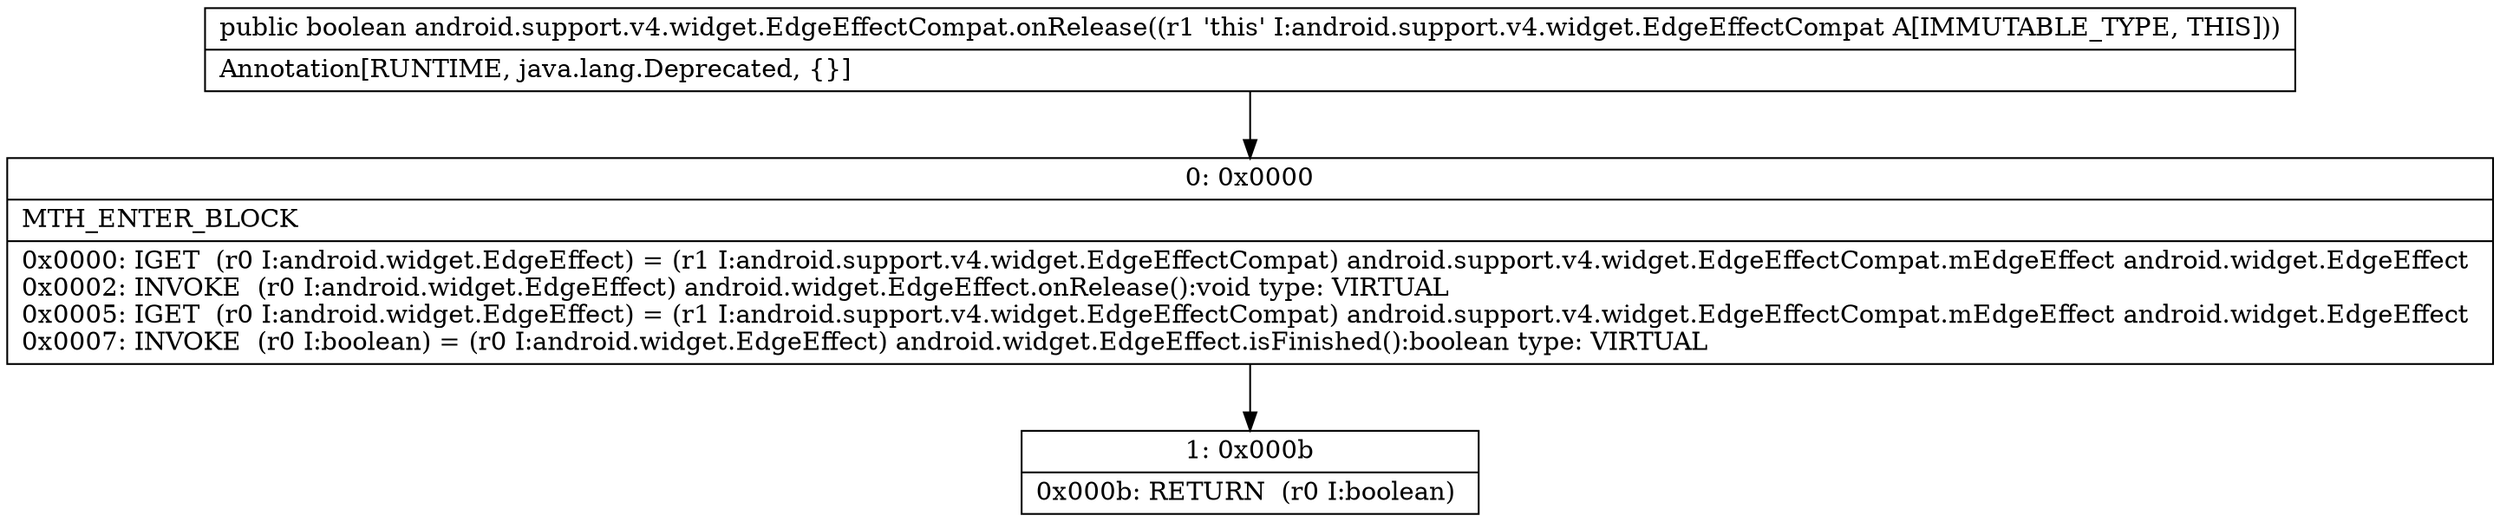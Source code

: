digraph "CFG forandroid.support.v4.widget.EdgeEffectCompat.onRelease()Z" {
Node_0 [shape=record,label="{0\:\ 0x0000|MTH_ENTER_BLOCK\l|0x0000: IGET  (r0 I:android.widget.EdgeEffect) = (r1 I:android.support.v4.widget.EdgeEffectCompat) android.support.v4.widget.EdgeEffectCompat.mEdgeEffect android.widget.EdgeEffect \l0x0002: INVOKE  (r0 I:android.widget.EdgeEffect) android.widget.EdgeEffect.onRelease():void type: VIRTUAL \l0x0005: IGET  (r0 I:android.widget.EdgeEffect) = (r1 I:android.support.v4.widget.EdgeEffectCompat) android.support.v4.widget.EdgeEffectCompat.mEdgeEffect android.widget.EdgeEffect \l0x0007: INVOKE  (r0 I:boolean) = (r0 I:android.widget.EdgeEffect) android.widget.EdgeEffect.isFinished():boolean type: VIRTUAL \l}"];
Node_1 [shape=record,label="{1\:\ 0x000b|0x000b: RETURN  (r0 I:boolean) \l}"];
MethodNode[shape=record,label="{public boolean android.support.v4.widget.EdgeEffectCompat.onRelease((r1 'this' I:android.support.v4.widget.EdgeEffectCompat A[IMMUTABLE_TYPE, THIS]))  | Annotation[RUNTIME, java.lang.Deprecated, \{\}]\l}"];
MethodNode -> Node_0;
Node_0 -> Node_1;
}

